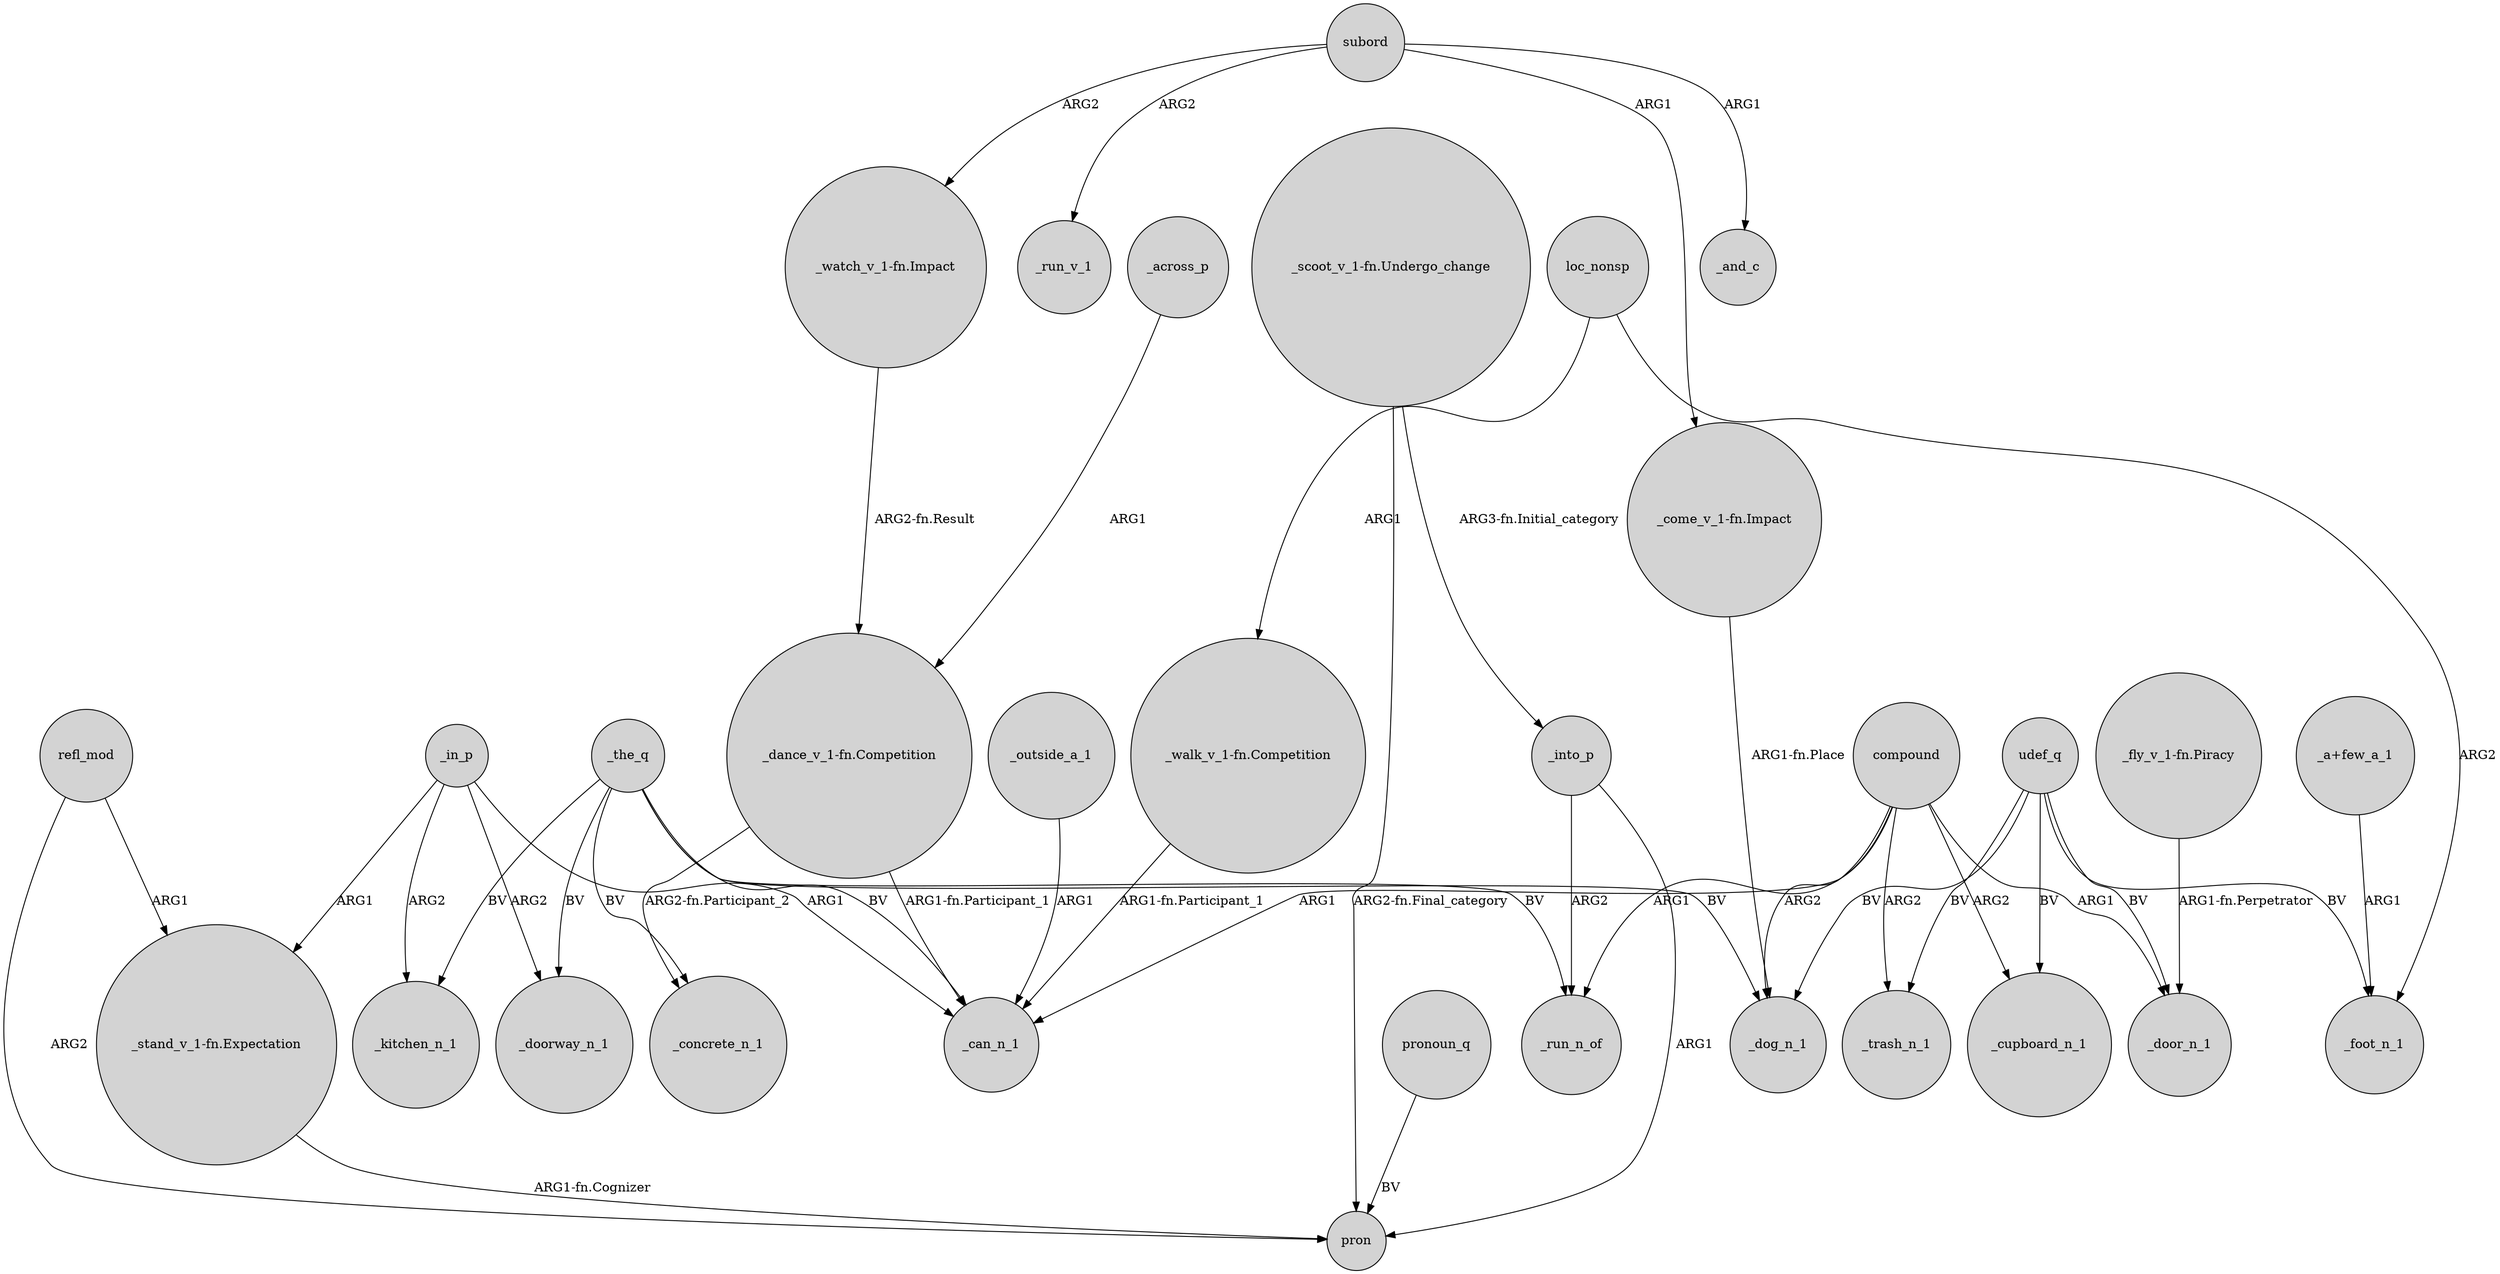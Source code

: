 digraph {
	node [shape=circle style=filled]
	udef_q -> _trash_n_1 [label=BV]
	subord -> "_come_v_1-fn.Impact" [label=ARG1]
	_in_p -> _doorway_n_1 [label=ARG2]
	_in_p -> "_stand_v_1-fn.Expectation" [label=ARG1]
	"_come_v_1-fn.Impact" -> _dog_n_1 [label="ARG1-fn.Place"]
	"_dance_v_1-fn.Competition" -> _concrete_n_1 [label="ARG2-fn.Participant_2"]
	subord -> _run_v_1 [label=ARG2]
	"_fly_v_1-fn.Piracy" -> _door_n_1 [label="ARG1-fn.Perpetrator"]
	"_stand_v_1-fn.Expectation" -> pron [label="ARG1-fn.Cognizer"]
	_into_p -> pron [label=ARG1]
	_the_q -> _run_n_of [label=BV]
	_the_q -> _can_n_1 [label=BV]
	_into_p -> _run_n_of [label=ARG2]
	compound -> _run_n_of [label=ARG1]
	loc_nonsp -> _foot_n_1 [label=ARG2]
	"_scoot_v_1-fn.Undergo_change" -> pron [label="ARG2-fn.Final_category"]
	compound -> _cupboard_n_1 [label=ARG2]
	pronoun_q -> pron [label=BV]
	udef_q -> _door_n_1 [label=BV]
	"_watch_v_1-fn.Impact" -> "_dance_v_1-fn.Competition" [label="ARG2-fn.Result"]
	_the_q -> _concrete_n_1 [label=BV]
	_in_p -> _can_n_1 [label=ARG1]
	compound -> _door_n_1 [label=ARG1]
	loc_nonsp -> "_walk_v_1-fn.Competition" [label=ARG1]
	udef_q -> _cupboard_n_1 [label=BV]
	udef_q -> _dog_n_1 [label=BV]
	"_dance_v_1-fn.Competition" -> _can_n_1 [label="ARG1-fn.Participant_1"]
	"_scoot_v_1-fn.Undergo_change" -> _into_p [label="ARG3-fn.Initial_category"]
	_the_q -> _dog_n_1 [label=BV]
	refl_mod -> "_stand_v_1-fn.Expectation" [label=ARG1]
	_across_p -> "_dance_v_1-fn.Competition" [label=ARG1]
	compound -> _dog_n_1 [label=ARG2]
	udef_q -> _foot_n_1 [label=BV]
	_outside_a_1 -> _can_n_1 [label=ARG1]
	"_walk_v_1-fn.Competition" -> _can_n_1 [label="ARG1-fn.Participant_1"]
	_the_q -> _doorway_n_1 [label=BV]
	subord -> "_watch_v_1-fn.Impact" [label=ARG2]
	compound -> _trash_n_1 [label=ARG2]
	subord -> _and_c [label=ARG1]
	_in_p -> _kitchen_n_1 [label=ARG2]
	"_a+few_a_1" -> _foot_n_1 [label=ARG1]
	compound -> _can_n_1 [label=ARG1]
	refl_mod -> pron [label=ARG2]
	_the_q -> _kitchen_n_1 [label=BV]
}

